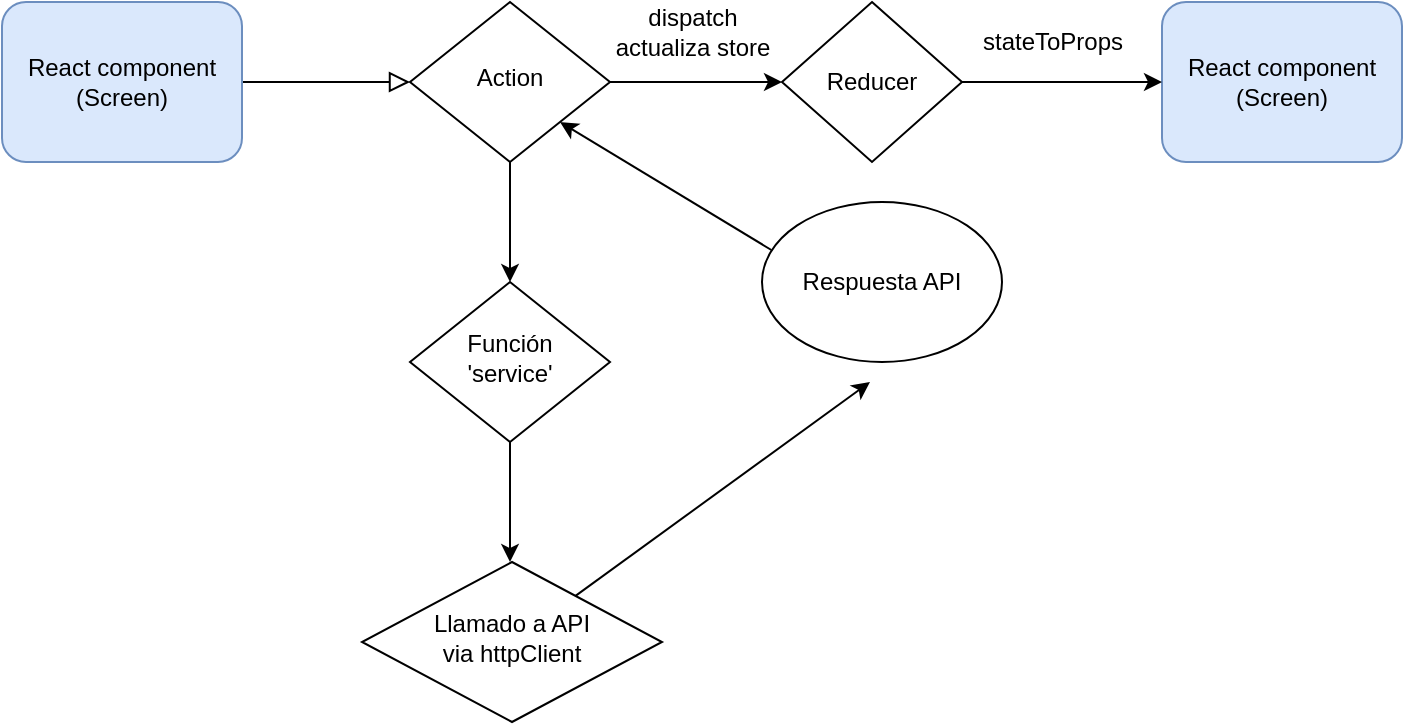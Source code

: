 <mxfile version="17.1.3" type="github">
  <diagram id="C5RBs43oDa-KdzZeNtuy" name="Page-1">
    <mxGraphModel dx="782" dy="436" grid="1" gridSize="10" guides="1" tooltips="1" connect="1" arrows="1" fold="1" page="1" pageScale="1" pageWidth="827" pageHeight="1169" math="0" shadow="0">
      <root>
        <mxCell id="WIyWlLk6GJQsqaUBKTNV-0" />
        <mxCell id="WIyWlLk6GJQsqaUBKTNV-1" parent="WIyWlLk6GJQsqaUBKTNV-0" />
        <mxCell id="WIyWlLk6GJQsqaUBKTNV-2" value="" style="rounded=0;html=1;jettySize=auto;orthogonalLoop=1;fontSize=11;endArrow=block;endFill=0;endSize=8;strokeWidth=1;shadow=0;labelBackgroundColor=none;edgeStyle=orthogonalEdgeStyle;" parent="WIyWlLk6GJQsqaUBKTNV-1" source="WIyWlLk6GJQsqaUBKTNV-3" target="WIyWlLk6GJQsqaUBKTNV-6" edge="1">
          <mxGeometry relative="1" as="geometry" />
        </mxCell>
        <mxCell id="WIyWlLk6GJQsqaUBKTNV-3" value="React component&lt;br&gt;(Screen)" style="rounded=1;whiteSpace=wrap;html=1;fontSize=12;glass=0;strokeWidth=1;shadow=0;fillColor=#dae8fc;strokeColor=#6c8ebf;" parent="WIyWlLk6GJQsqaUBKTNV-1" vertex="1">
          <mxGeometry x="160" y="60" width="120" height="80" as="geometry" />
        </mxCell>
        <mxCell id="WIyWlLk6GJQsqaUBKTNV-6" value="Action" style="rhombus;whiteSpace=wrap;html=1;shadow=0;fontFamily=Helvetica;fontSize=12;align=center;strokeWidth=1;spacing=6;spacingTop=-4;" parent="WIyWlLk6GJQsqaUBKTNV-1" vertex="1">
          <mxGeometry x="364" y="60" width="100" height="80" as="geometry" />
        </mxCell>
        <mxCell id="N1LNoIJktMK4ZHSkLqoj-1" value="" style="endArrow=classic;html=1;rounded=0;exitX=0.5;exitY=1;exitDx=0;exitDy=0;" edge="1" parent="WIyWlLk6GJQsqaUBKTNV-1" source="WIyWlLk6GJQsqaUBKTNV-6">
          <mxGeometry width="50" height="50" relative="1" as="geometry">
            <mxPoint x="414" y="100" as="sourcePoint" />
            <mxPoint x="414" y="200" as="targetPoint" />
          </mxGeometry>
        </mxCell>
        <mxCell id="N1LNoIJktMK4ZHSkLqoj-2" value="Función &lt;br&gt;&#39;service&#39;" style="rhombus;whiteSpace=wrap;html=1;shadow=0;fontFamily=Helvetica;fontSize=12;align=center;strokeWidth=1;spacing=6;spacingTop=-4;" vertex="1" parent="WIyWlLk6GJQsqaUBKTNV-1">
          <mxGeometry x="364" y="200" width="100" height="80" as="geometry" />
        </mxCell>
        <mxCell id="N1LNoIJktMK4ZHSkLqoj-3" value="" style="endArrow=classic;html=1;rounded=0;exitX=0.5;exitY=1;exitDx=0;exitDy=0;" edge="1" parent="WIyWlLk6GJQsqaUBKTNV-1">
          <mxGeometry width="50" height="50" relative="1" as="geometry">
            <mxPoint x="414" y="280" as="sourcePoint" />
            <mxPoint x="414" y="340" as="targetPoint" />
          </mxGeometry>
        </mxCell>
        <mxCell id="N1LNoIJktMK4ZHSkLqoj-5" value="Llamado a API&lt;br&gt;via httpClient" style="rhombus;whiteSpace=wrap;html=1;shadow=0;fontFamily=Helvetica;fontSize=12;align=center;strokeWidth=1;spacing=6;spacingTop=-4;" vertex="1" parent="WIyWlLk6GJQsqaUBKTNV-1">
          <mxGeometry x="340" y="340" width="150" height="80" as="geometry" />
        </mxCell>
        <mxCell id="N1LNoIJktMK4ZHSkLqoj-6" value="" style="endArrow=classic;html=1;rounded=0;" edge="1" parent="WIyWlLk6GJQsqaUBKTNV-1" source="N1LNoIJktMK4ZHSkLqoj-5">
          <mxGeometry width="50" height="50" relative="1" as="geometry">
            <mxPoint x="594" y="190" as="sourcePoint" />
            <mxPoint x="594" y="250" as="targetPoint" />
          </mxGeometry>
        </mxCell>
        <mxCell id="N1LNoIJktMK4ZHSkLqoj-9" value="Respuesta API" style="ellipse;whiteSpace=wrap;html=1;" vertex="1" parent="WIyWlLk6GJQsqaUBKTNV-1">
          <mxGeometry x="540" y="160" width="120" height="80" as="geometry" />
        </mxCell>
        <mxCell id="N1LNoIJktMK4ZHSkLqoj-10" value="" style="endArrow=classic;html=1;rounded=0;exitX=0.039;exitY=0.3;exitDx=0;exitDy=0;exitPerimeter=0;entryX=1;entryY=1;entryDx=0;entryDy=0;" edge="1" parent="WIyWlLk6GJQsqaUBKTNV-1" source="N1LNoIJktMK4ZHSkLqoj-9" target="WIyWlLk6GJQsqaUBKTNV-6">
          <mxGeometry width="50" height="50" relative="1" as="geometry">
            <mxPoint x="424" y="290" as="sourcePoint" />
            <mxPoint x="424" y="350" as="targetPoint" />
          </mxGeometry>
        </mxCell>
        <mxCell id="N1LNoIJktMK4ZHSkLqoj-12" value="Reducer" style="rhombus;whiteSpace=wrap;html=1;" vertex="1" parent="WIyWlLk6GJQsqaUBKTNV-1">
          <mxGeometry x="550" y="60" width="90" height="80" as="geometry" />
        </mxCell>
        <mxCell id="N1LNoIJktMK4ZHSkLqoj-13" value="" style="endArrow=classic;html=1;rounded=0;exitX=1;exitY=0.5;exitDx=0;exitDy=0;" edge="1" parent="WIyWlLk6GJQsqaUBKTNV-1" source="WIyWlLk6GJQsqaUBKTNV-6" target="N1LNoIJktMK4ZHSkLqoj-12">
          <mxGeometry width="50" height="50" relative="1" as="geometry">
            <mxPoint x="424" y="150" as="sourcePoint" />
            <mxPoint x="424" y="210" as="targetPoint" />
          </mxGeometry>
        </mxCell>
        <mxCell id="N1LNoIJktMK4ZHSkLqoj-14" value="dispatch &lt;br&gt;actualiza store" style="text;html=1;align=center;verticalAlign=middle;resizable=0;points=[];autosize=1;strokeColor=none;fillColor=none;" vertex="1" parent="WIyWlLk6GJQsqaUBKTNV-1">
          <mxGeometry x="460" y="60" width="90" height="30" as="geometry" />
        </mxCell>
        <mxCell id="N1LNoIJktMK4ZHSkLqoj-15" value="React component&lt;br&gt;(Screen)" style="rounded=1;whiteSpace=wrap;html=1;fontSize=12;glass=0;strokeWidth=1;shadow=0;fillColor=#dae8fc;strokeColor=#6c8ebf;" vertex="1" parent="WIyWlLk6GJQsqaUBKTNV-1">
          <mxGeometry x="740" y="60" width="120" height="80" as="geometry" />
        </mxCell>
        <mxCell id="N1LNoIJktMK4ZHSkLqoj-16" value="" style="endArrow=classic;html=1;rounded=0;exitX=1;exitY=0.5;exitDx=0;exitDy=0;entryX=0;entryY=0.5;entryDx=0;entryDy=0;" edge="1" parent="WIyWlLk6GJQsqaUBKTNV-1" source="N1LNoIJktMK4ZHSkLqoj-12" target="N1LNoIJktMK4ZHSkLqoj-15">
          <mxGeometry width="50" height="50" relative="1" as="geometry">
            <mxPoint x="670" y="90" as="sourcePoint" />
            <mxPoint x="670" y="150" as="targetPoint" />
          </mxGeometry>
        </mxCell>
        <mxCell id="N1LNoIJktMK4ZHSkLqoj-17" value="stateToProps" style="text;html=1;align=center;verticalAlign=middle;resizable=0;points=[];autosize=1;strokeColor=none;fillColor=none;" vertex="1" parent="WIyWlLk6GJQsqaUBKTNV-1">
          <mxGeometry x="640" y="70" width="90" height="20" as="geometry" />
        </mxCell>
      </root>
    </mxGraphModel>
  </diagram>
</mxfile>

